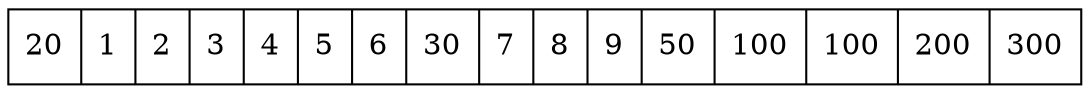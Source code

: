 digraph G{ node [shape = record ];
 rankdir=LR;X[label="{ 20|1|2|3|4|5|6|30|7|8|9|50|100|100|200|300}"]}

